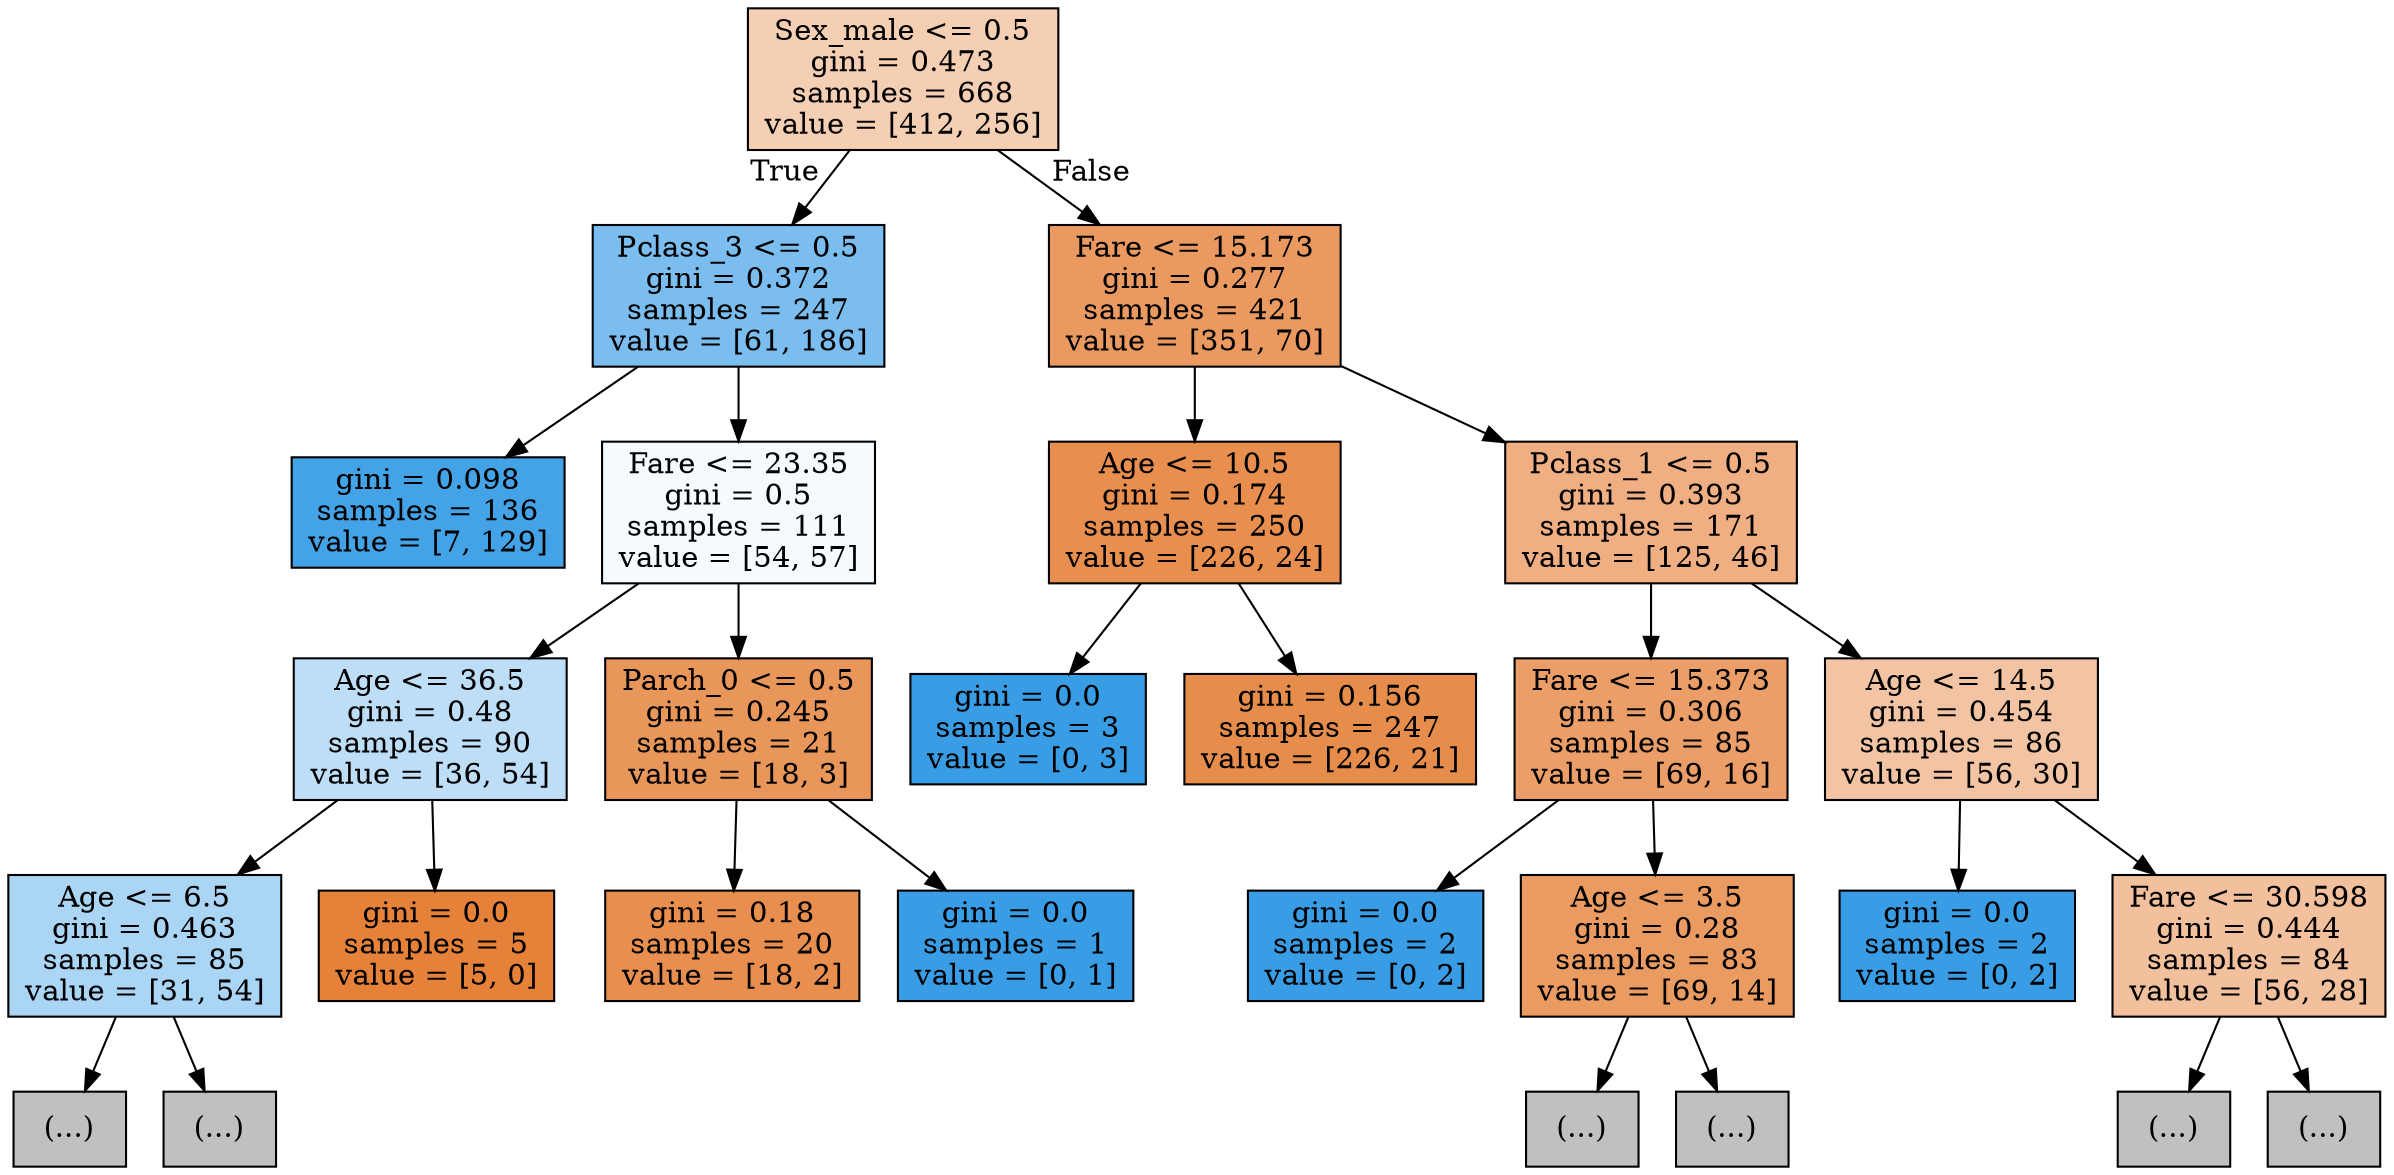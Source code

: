 digraph Tree {
node [shape=box, style="filled", color="black"] ;
0 [label="Sex_male <= 0.5\ngini = 0.473\nsamples = 668\nvalue = [412, 256]", fillcolor="#f5cfb4"] ;
1 [label="Pclass_3 <= 0.5\ngini = 0.372\nsamples = 247\nvalue = [61, 186]", fillcolor="#7abdee"] ;
0 -> 1 [labeldistance=2.5, labelangle=45, headlabel="True"] ;
3 [label="gini = 0.098\nsamples = 136\nvalue = [7, 129]", fillcolor="#44a2e6"] ;
1 -> 3 ;
4 [label="Fare <= 23.35\ngini = 0.5\nsamples = 111\nvalue = [54, 57]", fillcolor="#f5fafe"] ;
1 -> 4 ;
5 [label="Age <= 36.5\ngini = 0.48\nsamples = 90\nvalue = [36, 54]", fillcolor="#bddef6"] ;
4 -> 5 ;
11 [label="Age <= 6.5\ngini = 0.463\nsamples = 85\nvalue = [31, 54]", fillcolor="#abd5f4"] ;
5 -> 11 ;
39 [label="(...)", fillcolor="#C0C0C0"] ;
11 -> 39 ;
40 [label="(...)", fillcolor="#C0C0C0"] ;
11 -> 40 ;
12 [label="gini = 0.0\nsamples = 5\nvalue = [5, 0]", fillcolor="#e58139"] ;
5 -> 12 ;
6 [label="Parch_0 <= 0.5\ngini = 0.245\nsamples = 21\nvalue = [18, 3]", fillcolor="#e9965a"] ;
4 -> 6 ;
25 [label="gini = 0.18\nsamples = 20\nvalue = [18, 2]", fillcolor="#e88f4f"] ;
6 -> 25 ;
26 [label="gini = 0.0\nsamples = 1\nvalue = [0, 1]", fillcolor="#399de5"] ;
6 -> 26 ;
2 [label="Fare <= 15.173\ngini = 0.277\nsamples = 421\nvalue = [351, 70]", fillcolor="#ea9a60"] ;
0 -> 2 [labeldistance=2.5, labelangle=-45, headlabel="False"] ;
7 [label="Age <= 10.5\ngini = 0.174\nsamples = 250\nvalue = [226, 24]", fillcolor="#e88e4e"] ;
2 -> 7 ;
9 [label="gini = 0.0\nsamples = 3\nvalue = [0, 3]", fillcolor="#399de5"] ;
7 -> 9 ;
10 [label="gini = 0.156\nsamples = 247\nvalue = [226, 21]", fillcolor="#e78d4b"] ;
7 -> 10 ;
8 [label="Pclass_1 <= 0.5\ngini = 0.393\nsamples = 171\nvalue = [125, 46]", fillcolor="#efaf82"] ;
2 -> 8 ;
13 [label="Fare <= 15.373\ngini = 0.306\nsamples = 85\nvalue = [69, 16]", fillcolor="#eb9e67"] ;
8 -> 13 ;
15 [label="gini = 0.0\nsamples = 2\nvalue = [0, 2]", fillcolor="#399de5"] ;
13 -> 15 ;
16 [label="Age <= 3.5\ngini = 0.28\nsamples = 83\nvalue = [69, 14]", fillcolor="#ea9b61"] ;
13 -> 16 ;
17 [label="(...)", fillcolor="#C0C0C0"] ;
16 -> 17 ;
18 [label="(...)", fillcolor="#C0C0C0"] ;
16 -> 18 ;
14 [label="Age <= 14.5\ngini = 0.454\nsamples = 86\nvalue = [56, 30]", fillcolor="#f3c4a3"] ;
8 -> 14 ;
21 [label="gini = 0.0\nsamples = 2\nvalue = [0, 2]", fillcolor="#399de5"] ;
14 -> 21 ;
22 [label="Fare <= 30.598\ngini = 0.444\nsamples = 84\nvalue = [56, 28]", fillcolor="#f2c09c"] ;
14 -> 22 ;
27 [label="(...)", fillcolor="#C0C0C0"] ;
22 -> 27 ;
28 [label="(...)", fillcolor="#C0C0C0"] ;
22 -> 28 ;
}